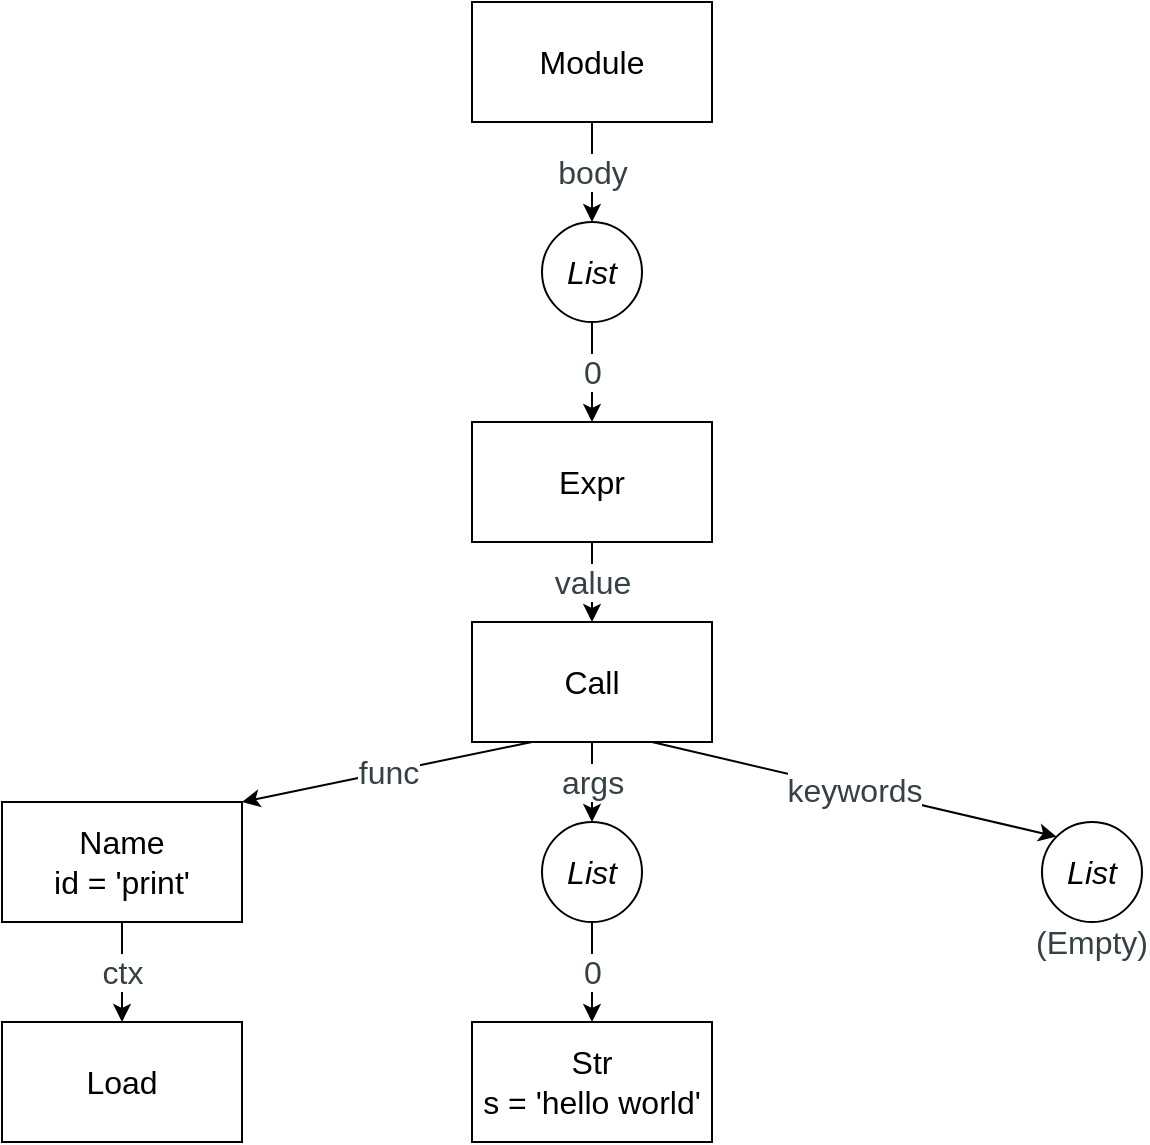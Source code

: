 <mxfile version="14.1.8" type="device"><diagram id="2sTahgNwugUQym53ZFGV" name="Page-1"><mxGraphModel dx="1024" dy="592" grid="1" gridSize="10" guides="1" tooltips="1" connect="1" arrows="1" fold="1" page="1" pageScale="1" pageWidth="850" pageHeight="1100" math="0" shadow="0"><root><mxCell id="0"/><mxCell id="1" parent="0"/><mxCell id="cWbRbSeQovMMOIEmgEde-14" value="0" style="edgeStyle=orthogonalEdgeStyle;rounded=0;orthogonalLoop=1;jettySize=auto;html=1;exitX=0.5;exitY=1;exitDx=0;exitDy=0;entryX=0.5;entryY=0;entryDx=0;entryDy=0;fontSize=16;fontColor=#364146;" parent="1" source="cWbRbSeQovMMOIEmgEde-3" target="cWbRbSeQovMMOIEmgEde-4" edge="1"><mxGeometry relative="1" as="geometry"/></mxCell><mxCell id="cWbRbSeQovMMOIEmgEde-19" value="func" style="edgeStyle=none;rounded=0;orthogonalLoop=1;jettySize=auto;html=1;exitX=0.25;exitY=1;exitDx=0;exitDy=0;entryX=1;entryY=0;entryDx=0;entryDy=0;fontSize=16;fontColor=#364146;" parent="1" source="cWbRbSeQovMMOIEmgEde-5" target="cWbRbSeQovMMOIEmgEde-6" edge="1"><mxGeometry relative="1" as="geometry"/></mxCell><mxCell id="cWbRbSeQovMMOIEmgEde-17" value="0" style="edgeStyle=orthogonalEdgeStyle;rounded=0;orthogonalLoop=1;jettySize=auto;html=1;exitX=0.5;exitY=1;exitDx=0;exitDy=0;entryX=0.5;entryY=0;entryDx=0;entryDy=0;fontSize=16;fontColor=#364146;" parent="1" source="cWbRbSeQovMMOIEmgEde-8" target="cWbRbSeQovMMOIEmgEde-9" edge="1"><mxGeometry relative="1" as="geometry"/></mxCell><mxCell id="cWbRbSeQovMMOIEmgEde-9" value="&lt;font style=&quot;font-size: 16px&quot;&gt;Str&lt;br&gt;s = 'hello world'&lt;br&gt;&lt;/font&gt;" style="rounded=0;whiteSpace=wrap;html=1;" parent="1" vertex="1"><mxGeometry x="365" y="540" width="120" height="60" as="geometry"/></mxCell><mxCell id="cWbRbSeQovMMOIEmgEde-11" value="(Empty)" style="text;html=1;strokeColor=none;fillColor=none;align=center;verticalAlign=middle;whiteSpace=wrap;rounded=0;fontSize=16;fontColor=#364146;" parent="1" vertex="1"><mxGeometry x="655" y="490" width="40" height="20" as="geometry"/></mxCell><mxCell id="cWbRbSeQovMMOIEmgEde-22" value="" style="group" parent="1" vertex="1" connectable="0"><mxGeometry x="365" y="30" width="120" height="160" as="geometry"/></mxCell><mxCell id="cWbRbSeQovMMOIEmgEde-1" value="&lt;font style=&quot;font-size: 16px&quot;&gt;Module&lt;/font&gt;" style="rounded=0;whiteSpace=wrap;html=1;" parent="cWbRbSeQovMMOIEmgEde-22" vertex="1"><mxGeometry width="120" height="60" as="geometry"/></mxCell><mxCell id="cWbRbSeQovMMOIEmgEde-3" value="&lt;font size=&quot;1&quot;&gt;&lt;i style=&quot;font-size: 16px&quot;&gt;List&lt;/i&gt;&lt;/font&gt;" style="ellipse;whiteSpace=wrap;html=1;aspect=fixed;" parent="cWbRbSeQovMMOIEmgEde-22" vertex="1"><mxGeometry x="35" y="110" width="50" height="50" as="geometry"/></mxCell><mxCell id="cWbRbSeQovMMOIEmgEde-13" value="body" style="edgeStyle=orthogonalEdgeStyle;rounded=0;orthogonalLoop=1;jettySize=auto;html=1;exitX=0.5;exitY=1;exitDx=0;exitDy=0;entryX=0.5;entryY=0;entryDx=0;entryDy=0;fontSize=16;fontColor=#364146;" parent="cWbRbSeQovMMOIEmgEde-22" source="cWbRbSeQovMMOIEmgEde-1" target="cWbRbSeQovMMOIEmgEde-3" edge="1"><mxGeometry relative="1" as="geometry"/></mxCell><mxCell id="cWbRbSeQovMMOIEmgEde-26" value="" style="group" parent="1" vertex="1" connectable="0"><mxGeometry x="365" y="240" width="120" height="60" as="geometry"/></mxCell><mxCell id="cWbRbSeQovMMOIEmgEde-23" value="" style="group" parent="cWbRbSeQovMMOIEmgEde-26" vertex="1" connectable="0"><mxGeometry width="120" height="60" as="geometry"/></mxCell><mxCell id="cWbRbSeQovMMOIEmgEde-4" value="&lt;font style=&quot;font-size: 16px&quot;&gt;Expr&lt;/font&gt;" style="rounded=0;whiteSpace=wrap;html=1;" parent="cWbRbSeQovMMOIEmgEde-23" vertex="1"><mxGeometry width="120" height="60" as="geometry"/></mxCell><mxCell id="cWbRbSeQovMMOIEmgEde-31" value="" style="group" parent="1" vertex="1" connectable="0"><mxGeometry x="365" y="340" width="335" height="150" as="geometry"/></mxCell><mxCell id="cWbRbSeQovMMOIEmgEde-5" value="&lt;font style=&quot;font-size: 16px&quot;&gt;Call&lt;/font&gt;" style="rounded=0;whiteSpace=wrap;html=1;" parent="cWbRbSeQovMMOIEmgEde-31" vertex="1"><mxGeometry width="120" height="60" as="geometry"/></mxCell><mxCell id="cWbRbSeQovMMOIEmgEde-8" value="&lt;font style=&quot;font-size: 16px&quot;&gt;&lt;i&gt;List&lt;/i&gt;&lt;/font&gt;" style="ellipse;whiteSpace=wrap;html=1;aspect=fixed;" parent="cWbRbSeQovMMOIEmgEde-31" vertex="1"><mxGeometry x="35" y="100" width="50" height="50" as="geometry"/></mxCell><mxCell id="cWbRbSeQovMMOIEmgEde-16" value="args" style="edgeStyle=orthogonalEdgeStyle;rounded=0;orthogonalLoop=1;jettySize=auto;html=1;exitX=0.5;exitY=1;exitDx=0;exitDy=0;entryX=0.5;entryY=0;entryDx=0;entryDy=0;fontSize=16;fontColor=#364146;" parent="cWbRbSeQovMMOIEmgEde-31" source="cWbRbSeQovMMOIEmgEde-5" target="cWbRbSeQovMMOIEmgEde-8" edge="1"><mxGeometry relative="1" as="geometry"/></mxCell><mxCell id="cWbRbSeQovMMOIEmgEde-10" value="&lt;font style=&quot;font-size: 16px&quot;&gt;&lt;i&gt;List&lt;br&gt;&lt;/i&gt;&lt;/font&gt;" style="ellipse;whiteSpace=wrap;html=1;aspect=fixed;" parent="cWbRbSeQovMMOIEmgEde-31" vertex="1"><mxGeometry x="285" y="100" width="50" height="50" as="geometry"/></mxCell><mxCell id="cWbRbSeQovMMOIEmgEde-21" value="keywords" style="edgeStyle=none;rounded=0;orthogonalLoop=1;jettySize=auto;html=1;exitX=0.75;exitY=1;exitDx=0;exitDy=0;entryX=0;entryY=0;entryDx=0;entryDy=0;fontSize=16;fontColor=#364146;" parent="cWbRbSeQovMMOIEmgEde-31" source="cWbRbSeQovMMOIEmgEde-5" target="cWbRbSeQovMMOIEmgEde-10" edge="1"><mxGeometry relative="1" as="geometry"/></mxCell><mxCell id="cWbRbSeQovMMOIEmgEde-15" value="value" style="edgeStyle=orthogonalEdgeStyle;rounded=0;orthogonalLoop=1;jettySize=auto;html=1;exitX=0.5;exitY=1;exitDx=0;exitDy=0;entryX=0.5;entryY=0;entryDx=0;entryDy=0;fontSize=16;fontColor=#364146;" parent="1" source="cWbRbSeQovMMOIEmgEde-4" target="cWbRbSeQovMMOIEmgEde-5" edge="1"><mxGeometry relative="1" as="geometry"/></mxCell><mxCell id="cWbRbSeQovMMOIEmgEde-38" value="" style="group" parent="1" vertex="1" connectable="0"><mxGeometry x="130" y="430" width="120" height="170" as="geometry"/></mxCell><mxCell id="cWbRbSeQovMMOIEmgEde-6" value="&lt;font style=&quot;font-size: 16px&quot;&gt;Name&lt;br&gt;id = 'print'&lt;br&gt;&lt;/font&gt;" style="rounded=0;whiteSpace=wrap;html=1;" parent="cWbRbSeQovMMOIEmgEde-38" vertex="1"><mxGeometry width="120" height="60" as="geometry"/></mxCell><mxCell id="cWbRbSeQovMMOIEmgEde-7" value="&lt;font style=&quot;font-size: 16px&quot;&gt;Load&lt;/font&gt;" style="rounded=0;whiteSpace=wrap;html=1;" parent="cWbRbSeQovMMOIEmgEde-38" vertex="1"><mxGeometry y="110" width="120" height="60" as="geometry"/></mxCell><mxCell id="cWbRbSeQovMMOIEmgEde-20" value="ctx" style="edgeStyle=none;rounded=0;orthogonalLoop=1;jettySize=auto;html=1;exitX=0.5;exitY=1;exitDx=0;exitDy=0;entryX=0.5;entryY=0;entryDx=0;entryDy=0;fontSize=16;fontColor=#364146;" parent="cWbRbSeQovMMOIEmgEde-38" source="cWbRbSeQovMMOIEmgEde-6" target="cWbRbSeQovMMOIEmgEde-7" edge="1"><mxGeometry relative="1" as="geometry"/></mxCell></root></mxGraphModel></diagram></mxfile>